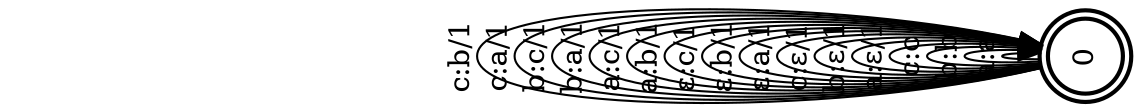 digraph FST {
rankdir = LR;
size = "8.5,11";
label = "";
center = 1;
orientation = Landscape;
ranksep = "0.4";
nodesep = "0.25";
0 [label = "0", shape = doublecircle, style = bold, fontsize = 14]
	0 -> 0 [label = "a:a", fontsize = 14];
	0 -> 0 [label = "b:b", fontsize = 14];
	0 -> 0 [label = "c:c", fontsize = 14];
	0 -> 0 [label = "a:&#949;/1", fontsize = 14];
	0 -> 0 [label = "b:&#949;/1", fontsize = 14];
	0 -> 0 [label = "c:&#949;/1", fontsize = 14];
	0 -> 0 [label = "&#949;:a/1", fontsize = 14];
	0 -> 0 [label = "&#949;:b/1", fontsize = 14];
	0 -> 0 [label = "&#949;:c/1", fontsize = 14];
	0 -> 0 [label = "a:b/1", fontsize = 14];
	0 -> 0 [label = "a:c/1", fontsize = 14];
	0 -> 0 [label = "b:a/1", fontsize = 14];
	0 -> 0 [label = "b:c/1", fontsize = 14];
	0 -> 0 [label = "c:a/1", fontsize = 14];
	0 -> 0 [label = "c:b/1", fontsize = 14];
}
